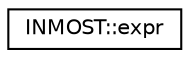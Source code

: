 digraph "Graphical Class Hierarchy"
{
  edge [fontname="Helvetica",fontsize="10",labelfontname="Helvetica",labelfontsize="10"];
  node [fontname="Helvetica",fontsize="10",shape=record];
  rankdir="LR";
  Node1 [label="INMOST::expr",height=0.2,width=0.4,color="black", fillcolor="white", style="filled",URL="$classINMOST_1_1expr.html"];
}
